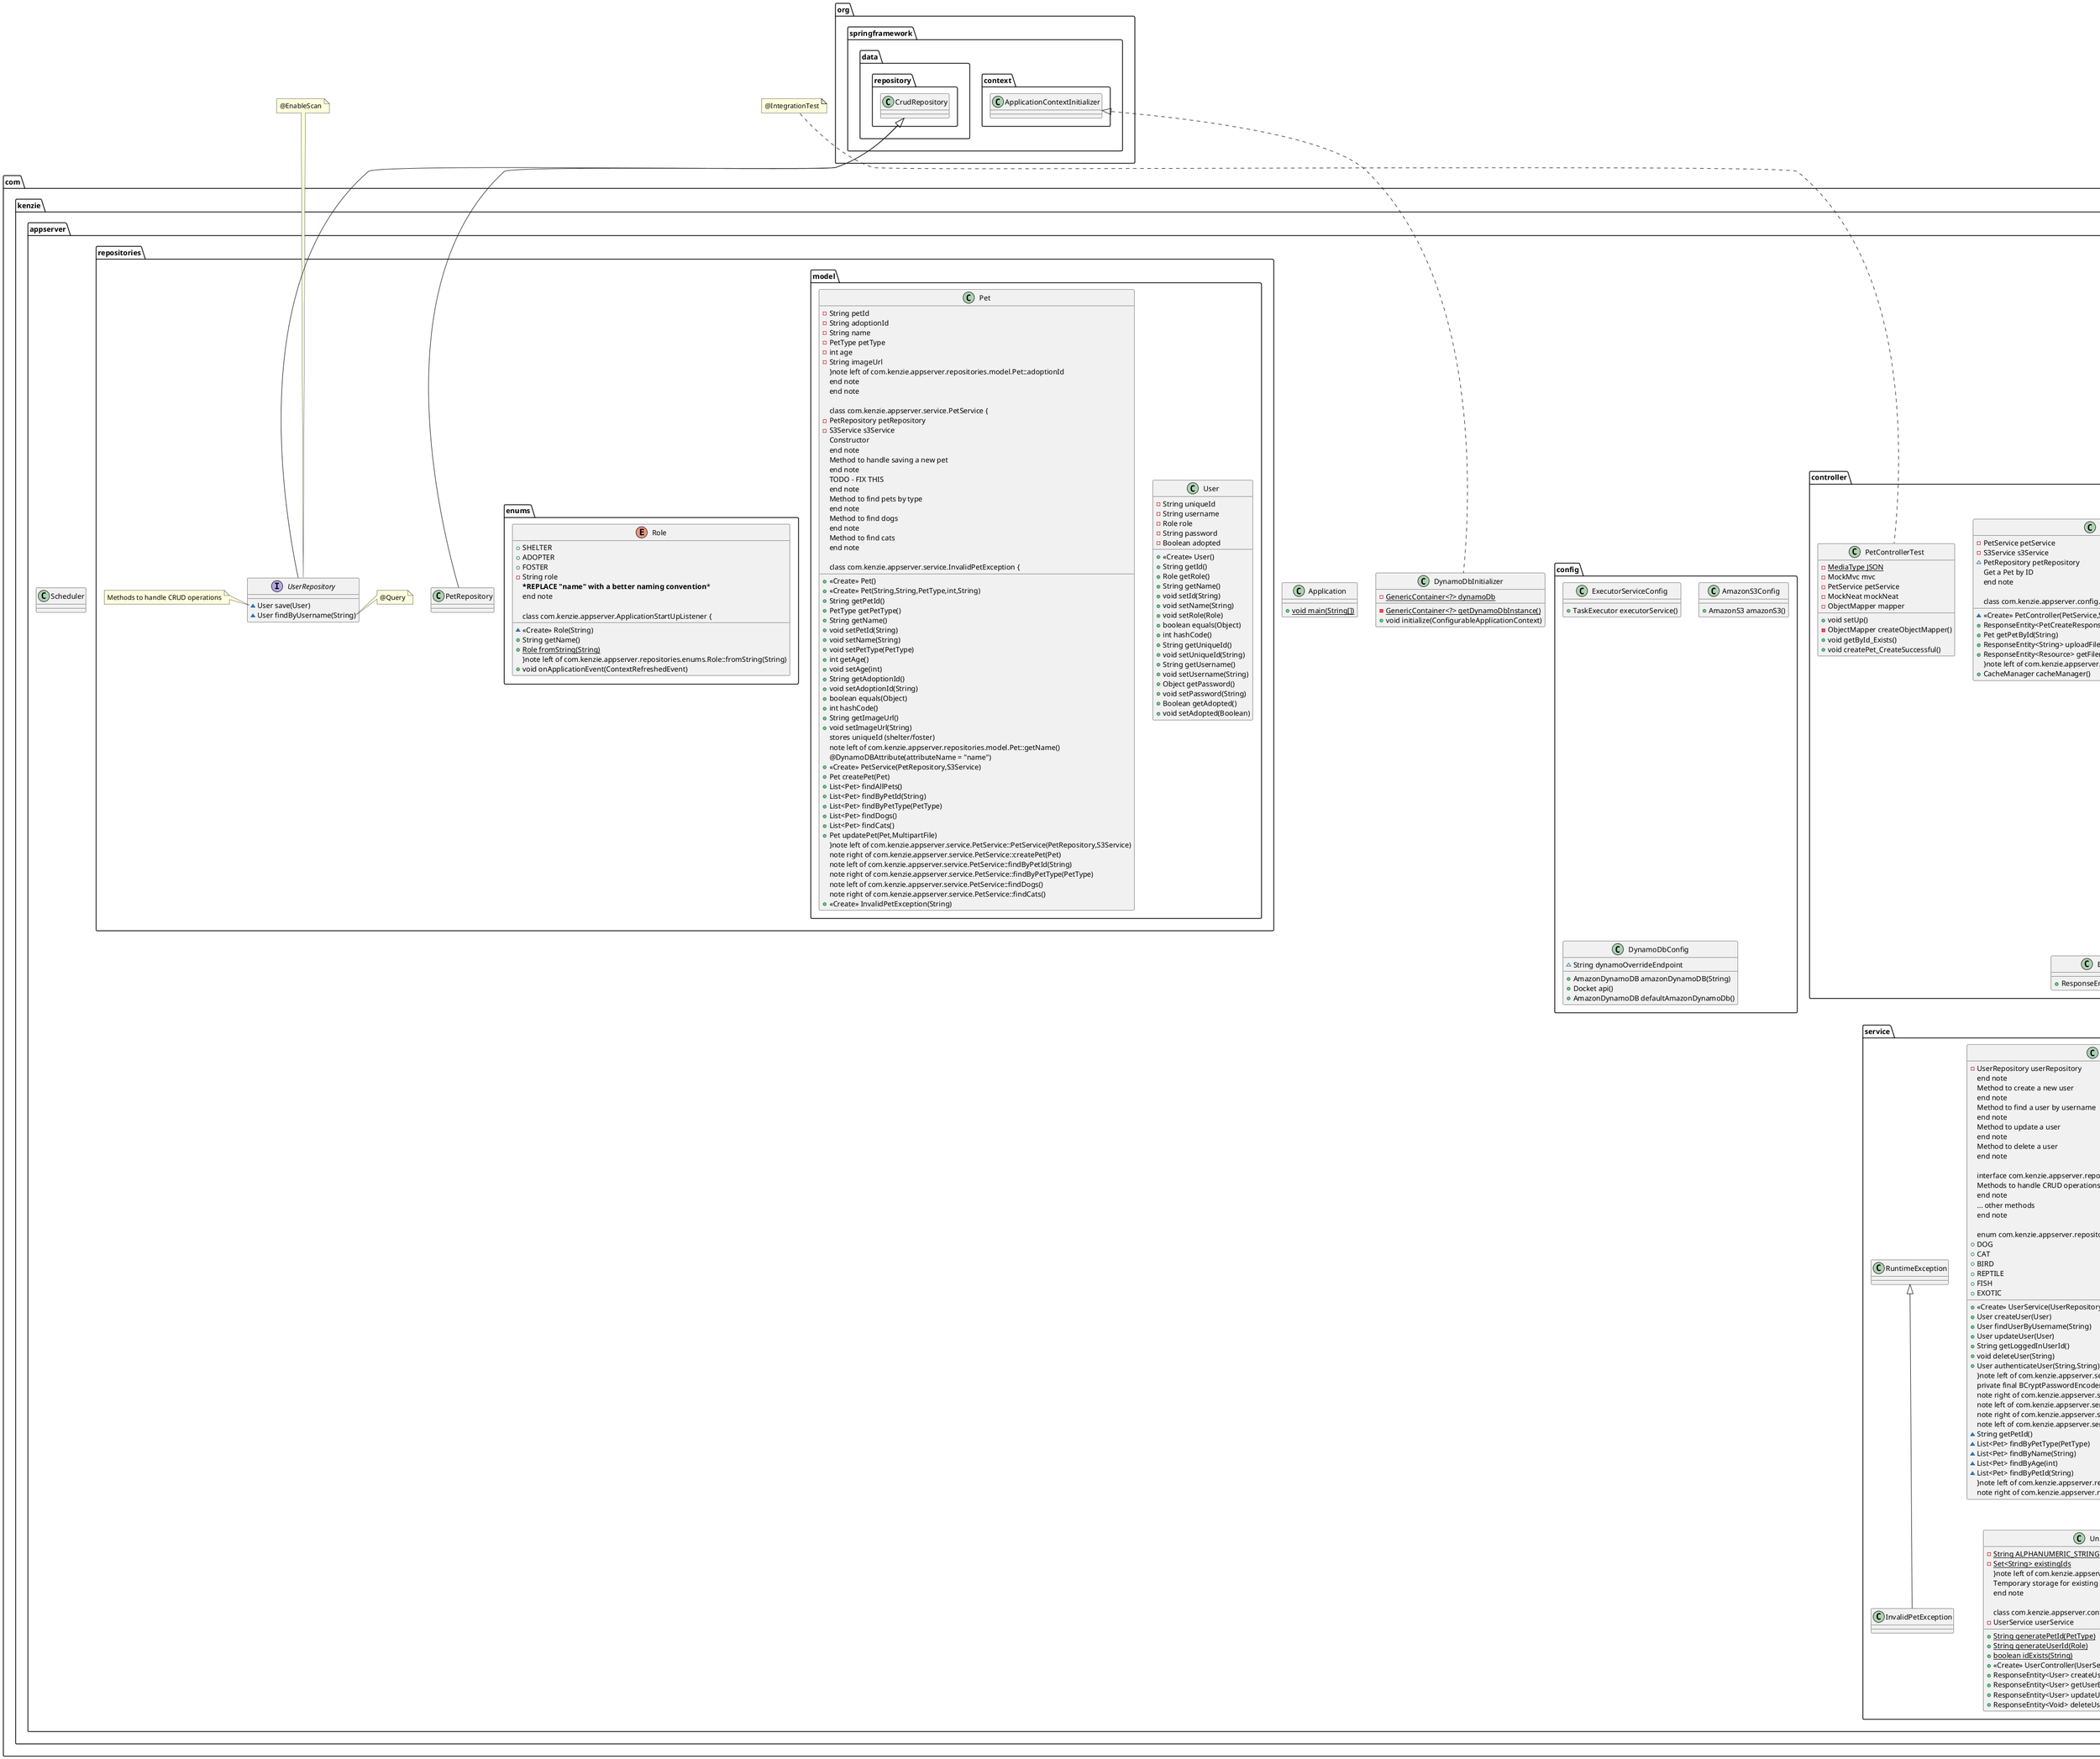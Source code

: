 @startuml
class com.kenzie.appserver.controller.PetController {
- PetService petService
- S3Service s3Service
~ PetRepository petRepository
~ <<Create>> PetController(PetService,S3Service)
+ ResponseEntity<PetCreateResponse> createPet(PetCreateRequest,MultipartFile)
+ Pet getPetById(String)
+ ResponseEntity<String> uploadFile(String,MultipartFile)
+ ResponseEntity<Resource> getFile(String)
}note left of com.kenzie.appserver.controller.PetController::getPetById(String)
 Get a Pet by ID
end note

class com.kenzie.appserver.config.CacheConfig {
+ CacheManager cacheManager()
}
class com.kenzie.appserver.config.ExecutorServiceConfig {
+ TaskExecutor executorService()
}
class com.kenzie.appserver.Application {
+ {static} void main(String[])
}
class com.kenzie.appserver.service.UserService {
- UserRepository userRepository
+ <<Create>> UserService(UserRepository)
+ User createUser(User)
+ User findUserByUsername(String)
+ User updateUser(User)
+ String getLoggedInUserId()
+ void deleteUser(String)
+ User authenticateUser(String,String)
}note left of com.kenzie.appserver.service.UserService::UserService(UserRepository)
    private final BCryptPasswordEncoder encoder = new BCryptPasswordEncoder();
end note
note right of com.kenzie.appserver.service.UserService::createUser(User)
 Method to create a new user
end note
note left of com.kenzie.appserver.service.UserService::findUserByUsername(String)
 Method to find a user by username
end note
note right of com.kenzie.appserver.service.UserService::updateUser(User)
 Method to update a user
end note
note left of com.kenzie.appserver.service.UserService::deleteUser(String)
 Method to delete a user
end note

interface com.kenzie.appserver.repositories.PetRepository {
~ String getPetId()
~ List<Pet> findByPetType(PetType)
~ List<Pet> findByName(String)
~ List<Pet> findByAge(int)
~ List<Pet> findByPetId(String)
}note left of com.kenzie.appserver.repositories.PetRepository::getPetId()
 Methods to handle CRUD operations
end note
note right of com.kenzie.appserver.repositories.PetRepository::findByName(String)
 ... other methods
end note

enum com.kenzie.appserver.repositories.enums.PetType {
+  DOG
+  CAT
+  BIRD
+  REPTILE
+  FISH
+  EXOTIC
}
interface com.kenzie.appserver.repositories.UserRepository {
~ User save(User)
~ User findByUsername(String)
}
note top of com.kenzie.appserver.repositories.UserRepository
@EnableScan
end note
note left of com.kenzie.appserver.repositories.UserRepository::save(User)
 Methods to handle CRUD operations
end note
note right of com.kenzie.appserver.repositories.UserRepository::findByUsername(String)
    @Query
end note

class com.kenzie.appserver.DynamoDbInitializer {
- {static} GenericContainer<?> dynamoDb
- {static} GenericContainer<?> getDynamoDbInstance()
+ void initialize(ConfigurableApplicationContext)
}
class com.kenzie.appserver.service.S3Service {
- AmazonS3 s3Client
- {static} String BUCKET_NAME
- {static} Map<String,String> CONTENT_TYPES
- {static} String DEFAULT_CONTENT_TYPE
+ <<Create>> S3Service(AmazonS3)
+ String uploadFile(Pet,MultipartFile)
+ S3Object downloadFile(String)
- String getContentType(String)
}
class com.kenzie.appserver.repositories.model.User {
- String uniqueId
- String username
- Role role
- String password
- Boolean adopted
+ <<Create>> User()
+ String getId()
+ Role getRole()
+ String getName()
+ void setId(String)
+ void setName(String)
+ void setRole(Role)
+ boolean equals(Object)
+ int hashCode()
+ String getUniqueId()
+ void setUniqueId(String)
+ String getUsername()
+ void setUsername(String)
+ Object getPassword()
+ void setPassword(String)
+ Boolean getAdopted()
+ void setAdopted(Boolean)
}
class com.kenzie.appserver.controller.model.PetCreateRequest {
- String name
- PetType petType
- int age
- String imageUrl
+ String getName()
+ void setName(String)
+ PetType getPetType()
+ void setPetType(PetType)
+ int getAge()
+ void setAge(int)
+ String getImageUrl()
+ void setImageUrl(String)
}
class AtaCurriculumJavaConventionsPlugin {
- {static} String MIN_SUPPORTED_GRADLE_VERSION
+ void apply(org.gradle.api.internal.project.ProjectInternal)
- {static} ScriptSource scriptSource(Class<?>)
- {static} void assertSupportedByCurrentGradleVersion()
}
note top of AtaCurriculumJavaConventionsPlugin

 * Precompiled ata-curriculum.java-conventions script plugin.
 *
end note

class com.kenzie.appserver.controller.ExampleControllerTest {
- MockMvc mvc
~ ExampleService exampleService
- MockNeat mockNeat
- ObjectMapper mapper
+ void getById_Exists()
+ void createExample_CreateSuccessful()
}
class com.kenzie.appserver.repositories.model.Pet {
- String petId
- String adoptionId
- String name
- PetType petType
- int age
- String imageUrl
+ <<Create>> Pet()
+ <<Create>> Pet(String,String,PetType,int,String)
+ String getPetId()
+ PetType getPetType()
+ String getName()
+ void setPetId(String)
+ void setName(String)
+ void setPetType(PetType)
+ int getAge()
+ void setAge(int)
+ String getAdoptionId()
+ void setAdoptionId(String)
+ boolean equals(Object)
+ int hashCode()
+ String getImageUrl()
+ void setImageUrl(String)
}note left of com.kenzie.appserver.repositories.model.Pet::adoptionId
stores uniqueId (shelter/foster)
end note
note left of com.kenzie.appserver.repositories.model.Pet::getName()
    @DynamoDBAttribute(attributeName = "name")
end note

class com.kenzie.appserver.service.PetService {
- PetRepository petRepository
- S3Service s3Service
+ <<Create>> PetService(PetRepository,S3Service)
+ Pet createPet(Pet)
+ List<Pet> findAllPets()
+ List<Pet> findByPetId(String)
+ List<Pet> findByPetType(PetType)
+ List<Pet> findDogs()
+ List<Pet> findCats()
+ Pet updatePet(Pet,MultipartFile)
}note left of com.kenzie.appserver.service.PetService::PetService(PetRepository,S3Service)
 Constructor
end note
note right of com.kenzie.appserver.service.PetService::createPet(Pet)
 Method to handle saving a new pet
end note
note left of com.kenzie.appserver.service.PetService::findByPetId(String)
 TODO - FIX THIS
end note
note right of com.kenzie.appserver.service.PetService::findByPetType(PetType)
 Method to find pets by type
end note
note left of com.kenzie.appserver.service.PetService::findDogs()
 Method to find dogs
end note
note right of com.kenzie.appserver.service.PetService::findCats()
 Method to find cats
end note

class com.kenzie.appserver.service.InvalidPetException {
+ <<Create>> InvalidPetException(String)
}
class com.kenzie.appserver.service.ExampleServiceTest {
- ExampleRepository exampleRepository
- PetService exampleService
~ void setup()
~ void findById()
~ void findByConcertId_invalid()
}
class com.kenzie.appserver.controller.BaseController {
+ ResponseEntity getServiceName()
}
class AtaCurriculumSnippetsConventionsPlugin {
- {static} String MIN_SUPPORTED_GRADLE_VERSION
+ void apply(org.gradle.api.internal.project.ProjectInternal)
- {static} ScriptSource scriptSource(Class<?>)
- {static} void assertSupportedByCurrentGradleVersion()
}
note top of AtaCurriculumSnippetsConventionsPlugin

 * Precompiled ata-curriculum.snippets-conventions script plugin.
 *
end note

enum com.kenzie.appserver.repositories.enums.Role {
+  SHELTER
+  ADOPTER
+  FOSTER
- String role
~ <<Create>> Role(String)
+ String getName()
+ {static} Role fromString(String)
}note left of com.kenzie.appserver.repositories.enums.Role::fromString(String)
 ***REPLACE "name" with a better naming convention***
end note

class com.kenzie.appserver.ApplicationStartUpListener {
+ void onApplicationEvent(ContextRefreshedEvent)
}
class com.kenzie.appserver.config.AmazonS3Config {
+ AmazonS3 amazonS3()
}
class com.kenzie.appserver.service.UniqueIdGenerator {
- {static} String ALPHANUMERIC_STRING
- {static} Set<String> existingIds
+ {static} String generatePetId(PetType)
+ {static} String generateUserId(Role)
+ {static} boolean idExists(String)
}note left of com.kenzie.appserver.service.UniqueIdGenerator::existingIds
 Temporary storage for existing IDs
end note

class com.kenzie.appserver.controller.UserController {
- UserService userService
+ <<Create>> UserController(UserService)
+ ResponseEntity<User> createUser(User)
+ ResponseEntity<User> getUserByUsername(String)
+ ResponseEntity<User> updateUser(User)
+ ResponseEntity<Void> deleteUser(String)
}
class AtaCurriculumDaggerConventionsPlugin {
- {static} String MIN_SUPPORTED_GRADLE_VERSION
+ void apply(org.gradle.api.internal.project.ProjectInternal)
- {static} ScriptSource scriptSource(Class<?>)
- {static} void assertSupportedByCurrentGradleVersion()
}
note top of AtaCurriculumDaggerConventionsPlugin

 * Precompiled ata-curriculum.dagger-conventions script plugin.
 *
end note

class com.kenzie.appserver.service.PetServiceTest {
- PetRepository petRepository
- PetService petService
- S3Service s3Service
~ void setup()
~ void findByPetId()
~ void findByPetId_invalid()
}
class com.kenzie.appserver.Scheduler {
}
class AtaCurriculumIntegrationTestConventionsPlugin {
- {static} String MIN_SUPPORTED_GRADLE_VERSION
+ void apply(org.gradle.api.internal.project.ProjectInternal)
- {static} ScriptSource scriptSource(Class<?>)
- {static} void assertSupportedByCurrentGradleVersion()
}
note top of AtaCurriculumIntegrationTestConventionsPlugin

 * Precompiled ata-curriculum.integration-test-conventions script plugin.
 *
end note

class com.kenzie.appserver.controller.model.PetCreateResponse {
- String petId
- String name
- PetType petType
- int age
- String imageUrl
+ String getId()
+ void setId(String)
+ String getName()
+ void setName(String)
+ PetType getPetType()
+ void setPetType(PetType)
+ int getAge()
+ void setAge(int)
+ String getImageUrl()
+ void setImageUrl(String)
}
class com.kenzie.appserver.config.DynamoDbConfig {
~ String dynamoOverrideEndpoint
+ AmazonDynamoDB amazonDynamoDB(String)
+ Docket api()
+ AmazonDynamoDB defaultAmazonDynamoDb()
}
class com.kenzie.appserver.controller.PetControllerTest {
- {static} MediaType JSON
- MockMvc mvc
- PetService petService
- MockNeat mockNeat
- ObjectMapper mapper
+ void setUp()
- ObjectMapper createObjectMapper()
+ void getById_Exists()
+ void createPet_CreateSuccessful()
}
note top of com.kenzie.appserver.controller.PetControllerTest
@IntegrationTest
end note



org.springframework.data.repository.CrudRepository <|-- com.kenzie.appserver.repositories.PetRepository
org.springframework.data.repository.CrudRepository <|-- com.kenzie.appserver.repositories.UserRepository
org.springframework.context.ApplicationContextInitializer <|.. com.kenzie.appserver.DynamoDbInitializer
Plugin <|.. AtaCurriculumJavaConventionsPlugin
com.kenzie.appserver.service.RuntimeException <|-- com.kenzie.appserver.service.InvalidPetException
Plugin <|.. AtaCurriculumSnippetsConventionsPlugin
Plugin <|.. AtaCurriculumDaggerConventionsPlugin
Plugin <|.. AtaCurriculumIntegrationTestConventionsPlugin
@enduml